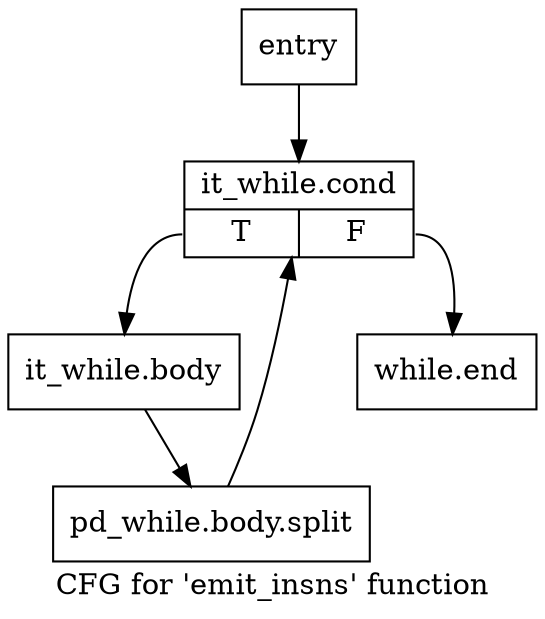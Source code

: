digraph "CFG for 'emit_insns' function" {
	label="CFG for 'emit_insns' function";

	Node0x3ef56e0 [shape=record,label="{entry}"];
	Node0x3ef56e0 -> Node0x3ef5af0;
	Node0x3ef5af0 [shape=record,label="{it_while.cond|{<s0>T|<s1>F}}"];
	Node0x3ef5af0:s0 -> Node0x3ef5b40;
	Node0x3ef5af0:s1 -> Node0x3ef5b90;
	Node0x3ef5b40 [shape=record,label="{it_while.body}"];
	Node0x3ef5b40 -> Node0xcb81e10;
	Node0xcb81e10 [shape=record,label="{pd_while.body.split}"];
	Node0xcb81e10 -> Node0x3ef5af0;
	Node0x3ef5b90 [shape=record,label="{while.end}"];
}
